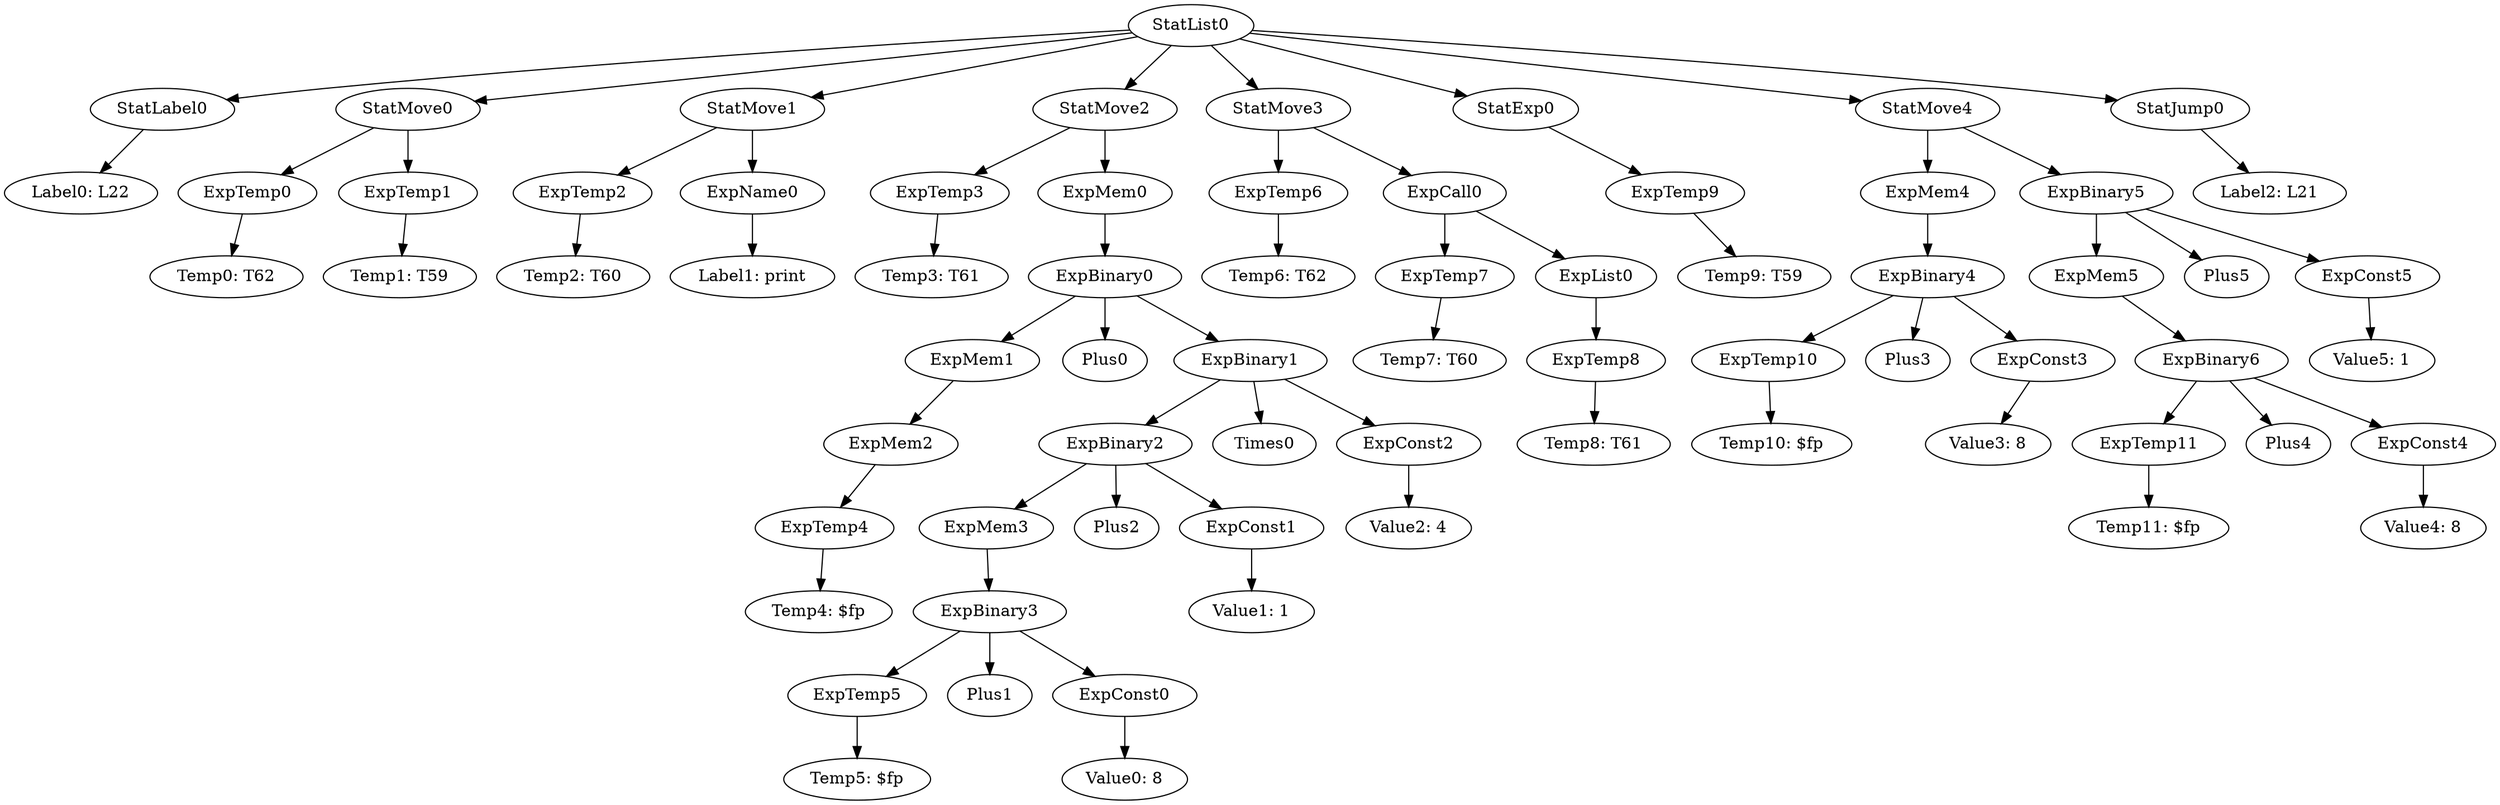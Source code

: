 digraph {
	ordering = out;
	ExpBinary5 -> ExpMem5;
	ExpBinary5 -> Plus5;
	ExpBinary5 -> ExpConst5;
	ExpConst3 -> "Value3: 8";
	ExpBinary4 -> ExpTemp10;
	ExpBinary4 -> Plus3;
	ExpBinary4 -> ExpConst3;
	ExpConst4 -> "Value4: 8";
	StatExp0 -> ExpTemp9;
	ExpTemp9 -> "Temp9: T59";
	ExpList0 -> ExpTemp8;
	ExpTemp11 -> "Temp11: $fp";
	StatMove3 -> ExpTemp6;
	StatMove3 -> ExpCall0;
	ExpTemp6 -> "Temp6: T62";
	ExpBinary6 -> ExpTemp11;
	ExpBinary6 -> Plus4;
	ExpBinary6 -> ExpConst4;
	StatMove4 -> ExpMem4;
	StatMove4 -> ExpBinary5;
	ExpMem0 -> ExpBinary0;
	ExpName0 -> "Label1: print";
	StatMove2 -> ExpTemp3;
	StatMove2 -> ExpMem0;
	ExpTemp10 -> "Temp10: $fp";
	ExpTemp2 -> "Temp2: T60";
	ExpMem5 -> ExpBinary6;
	ExpTemp8 -> "Temp8: T61";
	StatMove1 -> ExpTemp2;
	StatMove1 -> ExpName0;
	ExpConst1 -> "Value1: 1";
	ExpTemp3 -> "Temp3: T61";
	StatLabel0 -> "Label0: L22";
	StatList0 -> StatLabel0;
	StatList0 -> StatMove0;
	StatList0 -> StatMove1;
	StatList0 -> StatMove2;
	StatList0 -> StatMove3;
	StatList0 -> StatExp0;
	StatList0 -> StatMove4;
	StatList0 -> StatJump0;
	ExpTemp0 -> "Temp0: T62";
	StatJump0 -> "Label2: L21";
	ExpCall0 -> ExpTemp7;
	ExpCall0 -> ExpList0;
	ExpMem2 -> ExpTemp4;
	ExpConst5 -> "Value5: 1";
	ExpBinary3 -> ExpTemp5;
	ExpBinary3 -> Plus1;
	ExpBinary3 -> ExpConst0;
	StatMove0 -> ExpTemp0;
	StatMove0 -> ExpTemp1;
	ExpTemp7 -> "Temp7: T60";
	ExpTemp4 -> "Temp4: $fp";
	ExpBinary2 -> ExpMem3;
	ExpBinary2 -> Plus2;
	ExpBinary2 -> ExpConst1;
	ExpMem1 -> ExpMem2;
	ExpConst0 -> "Value0: 8";
	ExpMem4 -> ExpBinary4;
	ExpBinary0 -> ExpMem1;
	ExpBinary0 -> Plus0;
	ExpBinary0 -> ExpBinary1;
	ExpTemp1 -> "Temp1: T59";
	ExpTemp5 -> "Temp5: $fp";
	ExpMem3 -> ExpBinary3;
	ExpBinary1 -> ExpBinary2;
	ExpBinary1 -> Times0;
	ExpBinary1 -> ExpConst2;
	ExpConst2 -> "Value2: 4";
}

